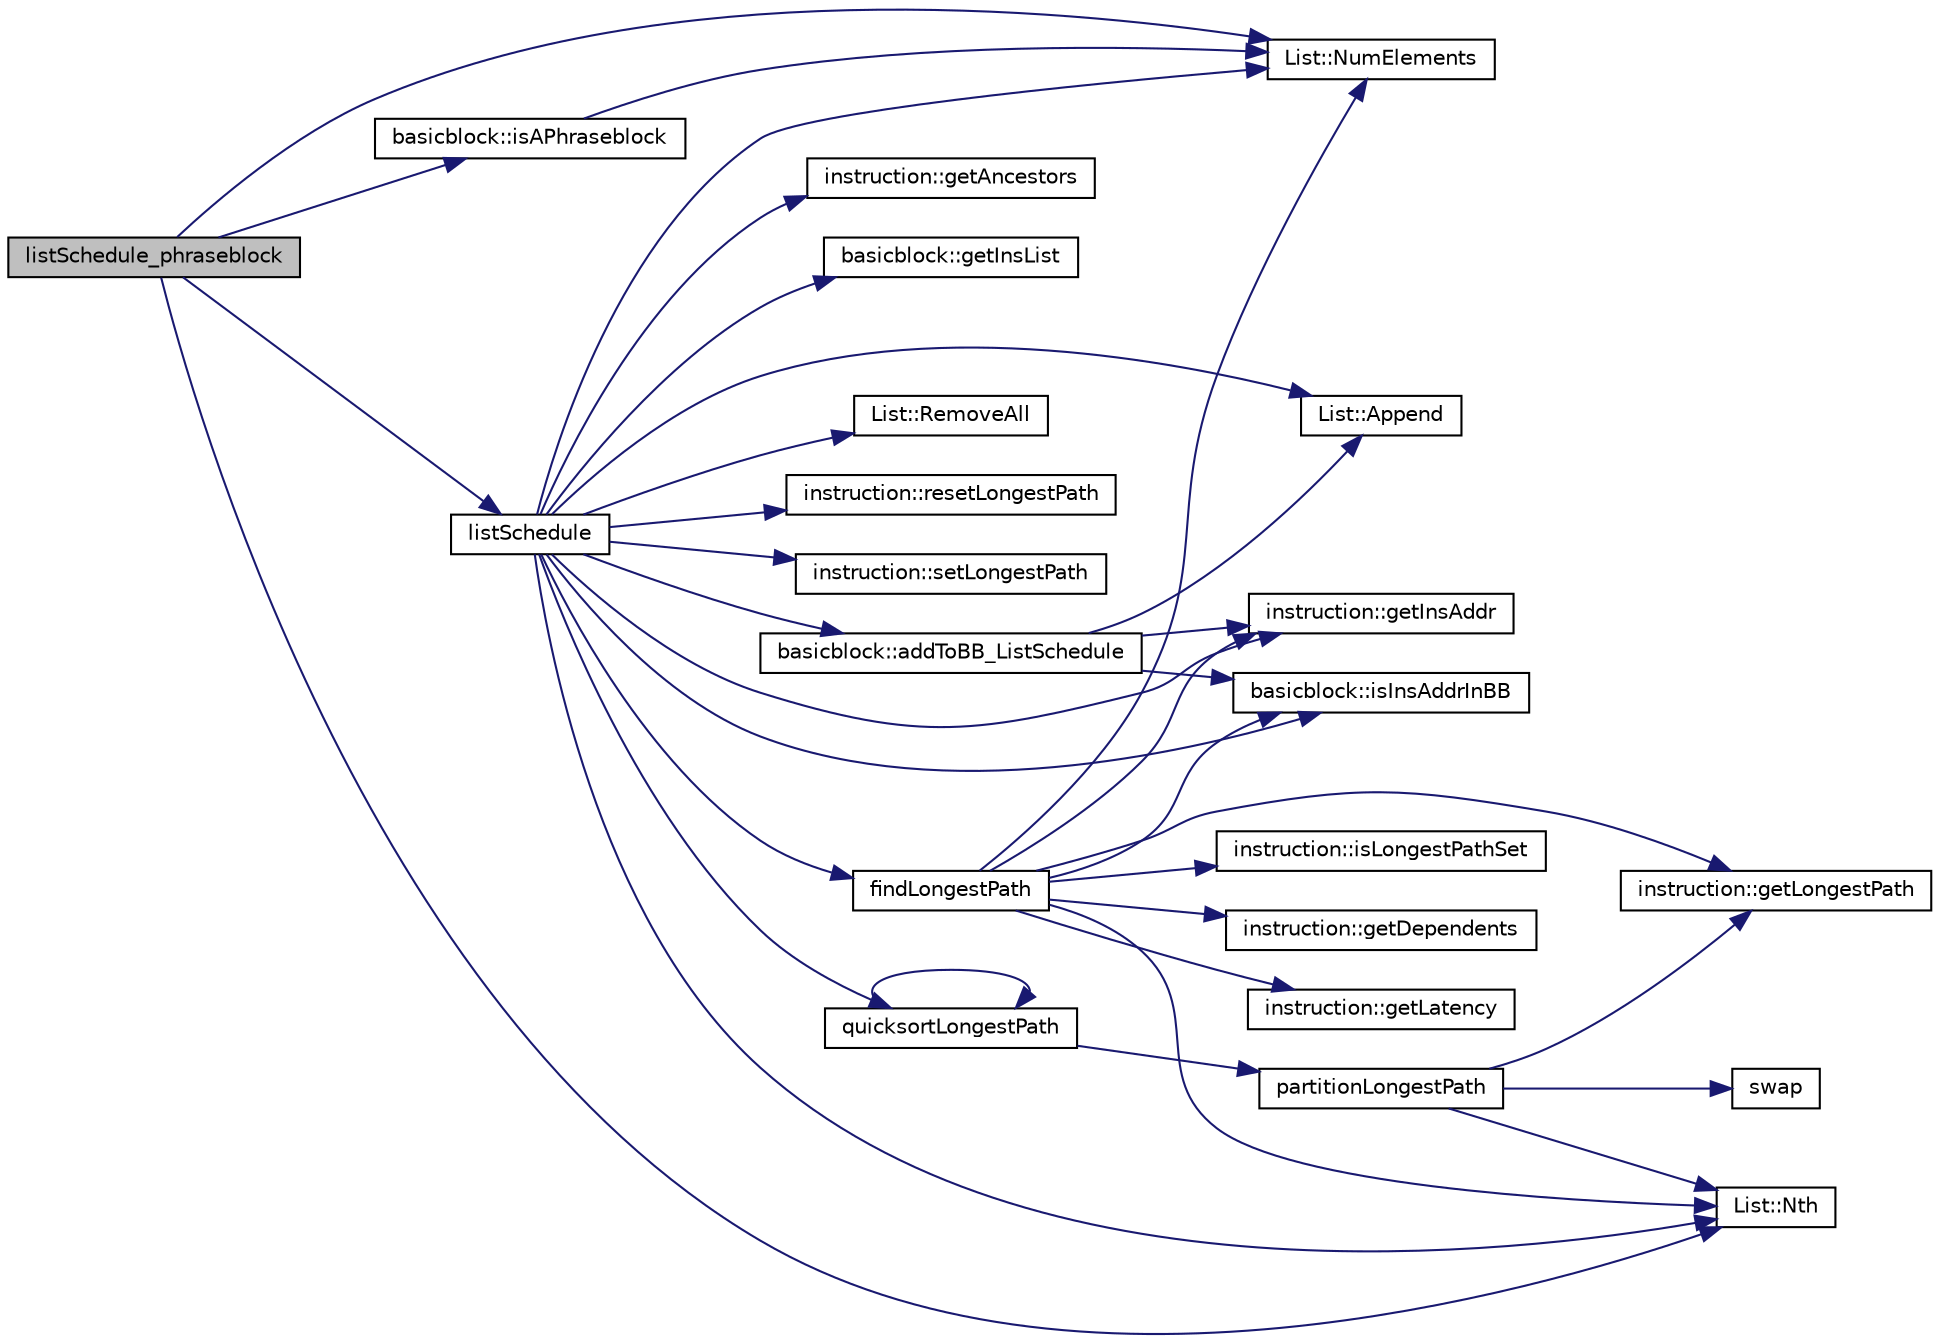 digraph G
{
  edge [fontname="Helvetica",fontsize="10",labelfontname="Helvetica",labelfontsize="10"];
  node [fontname="Helvetica",fontsize="10",shape=record];
  rankdir=LR;
  Node1 [label="listSchedule_phraseblock",height=0.2,width=0.4,color="black", fillcolor="grey75", style="filled" fontcolor="black"];
  Node1 -> Node2 [color="midnightblue",fontsize="10",style="solid",fontname="Helvetica"];
  Node2 [label="basicblock::isAPhraseblock",height=0.2,width=0.4,color="black", fillcolor="white", style="filled",URL="$classbasicblock.html#a88276960d345d6849dbe02c9debbb94e"];
  Node2 -> Node3 [color="midnightblue",fontsize="10",style="solid",fontname="Helvetica"];
  Node3 [label="List::NumElements",height=0.2,width=0.4,color="black", fillcolor="white", style="filled",URL="$classList.html#ac2e9d50f703b01bf643fa6ce50837c26"];
  Node1 -> Node4 [color="midnightblue",fontsize="10",style="solid",fontname="Helvetica"];
  Node4 [label="listSchedule",height=0.2,width=0.4,color="black", fillcolor="white", style="filled",URL="$listSchedule_8cpp.html#af9a47861fb738dfb09aa240667f01b1e"];
  Node4 -> Node5 [color="midnightblue",fontsize="10",style="solid",fontname="Helvetica"];
  Node5 [label="basicblock::addToBB_ListSchedule",height=0.2,width=0.4,color="black", fillcolor="white", style="filled",URL="$classbasicblock.html#abb72488dac0d405735a4cf82a1cdd0ce"];
  Node5 -> Node6 [color="midnightblue",fontsize="10",style="solid",fontname="Helvetica"];
  Node6 [label="List::Append",height=0.2,width=0.4,color="black", fillcolor="white", style="filled",URL="$classList.html#a473190098e38206d0125b0737245e613"];
  Node5 -> Node7 [color="midnightblue",fontsize="10",style="solid",fontname="Helvetica"];
  Node7 [label="instruction::getInsAddr",height=0.2,width=0.4,color="black", fillcolor="white", style="filled",URL="$classinstruction.html#ac1fabe854c85726785052c7a5ebf6d39"];
  Node5 -> Node8 [color="midnightblue",fontsize="10",style="solid",fontname="Helvetica"];
  Node8 [label="basicblock::isInsAddrInBB",height=0.2,width=0.4,color="black", fillcolor="white", style="filled",URL="$classbasicblock.html#afd299af5d08655c4fbd10221f5edb556"];
  Node4 -> Node6 [color="midnightblue",fontsize="10",style="solid",fontname="Helvetica"];
  Node4 -> Node9 [color="midnightblue",fontsize="10",style="solid",fontname="Helvetica"];
  Node9 [label="findLongestPath",height=0.2,width=0.4,color="black", fillcolor="white", style="filled",URL="$listSchedule_8cpp.html#aa79c6fb1ba7cac942c3f3df4b4adb0ff"];
  Node9 -> Node10 [color="midnightblue",fontsize="10",style="solid",fontname="Helvetica"];
  Node10 [label="instruction::getDependents",height=0.2,width=0.4,color="black", fillcolor="white", style="filled",URL="$classinstruction.html#ad1af63e7f1bfa160b0719027c2a0b8ce"];
  Node9 -> Node7 [color="midnightblue",fontsize="10",style="solid",fontname="Helvetica"];
  Node9 -> Node11 [color="midnightblue",fontsize="10",style="solid",fontname="Helvetica"];
  Node11 [label="instruction::getLatency",height=0.2,width=0.4,color="black", fillcolor="white", style="filled",URL="$classinstruction.html#a842fd50e52a3e3d31fcf8b7a180a32bd"];
  Node9 -> Node12 [color="midnightblue",fontsize="10",style="solid",fontname="Helvetica"];
  Node12 [label="instruction::getLongestPath",height=0.2,width=0.4,color="black", fillcolor="white", style="filled",URL="$classinstruction.html#af4d93f837096be4e0dd2fe8951b1114e"];
  Node9 -> Node8 [color="midnightblue",fontsize="10",style="solid",fontname="Helvetica"];
  Node9 -> Node13 [color="midnightblue",fontsize="10",style="solid",fontname="Helvetica"];
  Node13 [label="instruction::isLongestPathSet",height=0.2,width=0.4,color="black", fillcolor="white", style="filled",URL="$classinstruction.html#adc11181683114bd444eff11f1a810c89"];
  Node9 -> Node14 [color="midnightblue",fontsize="10",style="solid",fontname="Helvetica"];
  Node14 [label="List::Nth",height=0.2,width=0.4,color="black", fillcolor="white", style="filled",URL="$classList.html#a5eb964816de33c85e1d46658ddf8c6c4"];
  Node9 -> Node3 [color="midnightblue",fontsize="10",style="solid",fontname="Helvetica"];
  Node4 -> Node15 [color="midnightblue",fontsize="10",style="solid",fontname="Helvetica"];
  Node15 [label="instruction::getAncestors",height=0.2,width=0.4,color="black", fillcolor="white", style="filled",URL="$classinstruction.html#af6165d6c8ba00c6806eda36e36cb3366"];
  Node4 -> Node7 [color="midnightblue",fontsize="10",style="solid",fontname="Helvetica"];
  Node4 -> Node16 [color="midnightblue",fontsize="10",style="solid",fontname="Helvetica"];
  Node16 [label="basicblock::getInsList",height=0.2,width=0.4,color="black", fillcolor="white", style="filled",URL="$classbasicblock.html#adc40d816c82feedc1f7027fc29470d90"];
  Node4 -> Node8 [color="midnightblue",fontsize="10",style="solid",fontname="Helvetica"];
  Node4 -> Node14 [color="midnightblue",fontsize="10",style="solid",fontname="Helvetica"];
  Node4 -> Node3 [color="midnightblue",fontsize="10",style="solid",fontname="Helvetica"];
  Node4 -> Node17 [color="midnightblue",fontsize="10",style="solid",fontname="Helvetica"];
  Node17 [label="quicksortLongestPath",height=0.2,width=0.4,color="black", fillcolor="white", style="filled",URL="$backend_2quickSort_8cpp.html#a200d864344f989164a45f0cd735d82e6"];
  Node17 -> Node18 [color="midnightblue",fontsize="10",style="solid",fontname="Helvetica"];
  Node18 [label="partitionLongestPath",height=0.2,width=0.4,color="black", fillcolor="white", style="filled",URL="$backend_2quickSort_8cpp.html#aa56ec25f7954ac99821ae5a33fec064c"];
  Node18 -> Node12 [color="midnightblue",fontsize="10",style="solid",fontname="Helvetica"];
  Node18 -> Node14 [color="midnightblue",fontsize="10",style="solid",fontname="Helvetica"];
  Node18 -> Node19 [color="midnightblue",fontsize="10",style="solid",fontname="Helvetica"];
  Node19 [label="swap",height=0.2,width=0.4,color="black", fillcolor="white", style="filled",URL="$backend_2quickSort_8cpp.html#a9b60d58c6031a4013f0a26bdd29d78ff"];
  Node17 -> Node17 [color="midnightblue",fontsize="10",style="solid",fontname="Helvetica"];
  Node4 -> Node20 [color="midnightblue",fontsize="10",style="solid",fontname="Helvetica"];
  Node20 [label="List::RemoveAll",height=0.2,width=0.4,color="black", fillcolor="white", style="filled",URL="$classList.html#a03ba0aa559b433acbbe1a147cf9ca905"];
  Node4 -> Node21 [color="midnightblue",fontsize="10",style="solid",fontname="Helvetica"];
  Node21 [label="instruction::resetLongestPath",height=0.2,width=0.4,color="black", fillcolor="white", style="filled",URL="$classinstruction.html#af6d861b0ad792c3136431c3ef99509ba"];
  Node4 -> Node22 [color="midnightblue",fontsize="10",style="solid",fontname="Helvetica"];
  Node22 [label="instruction::setLongestPath",height=0.2,width=0.4,color="black", fillcolor="white", style="filled",URL="$classinstruction.html#a46127cea18a5a4ec73566038a2454ecf"];
  Node1 -> Node14 [color="midnightblue",fontsize="10",style="solid",fontname="Helvetica"];
  Node1 -> Node3 [color="midnightblue",fontsize="10",style="solid",fontname="Helvetica"];
}
